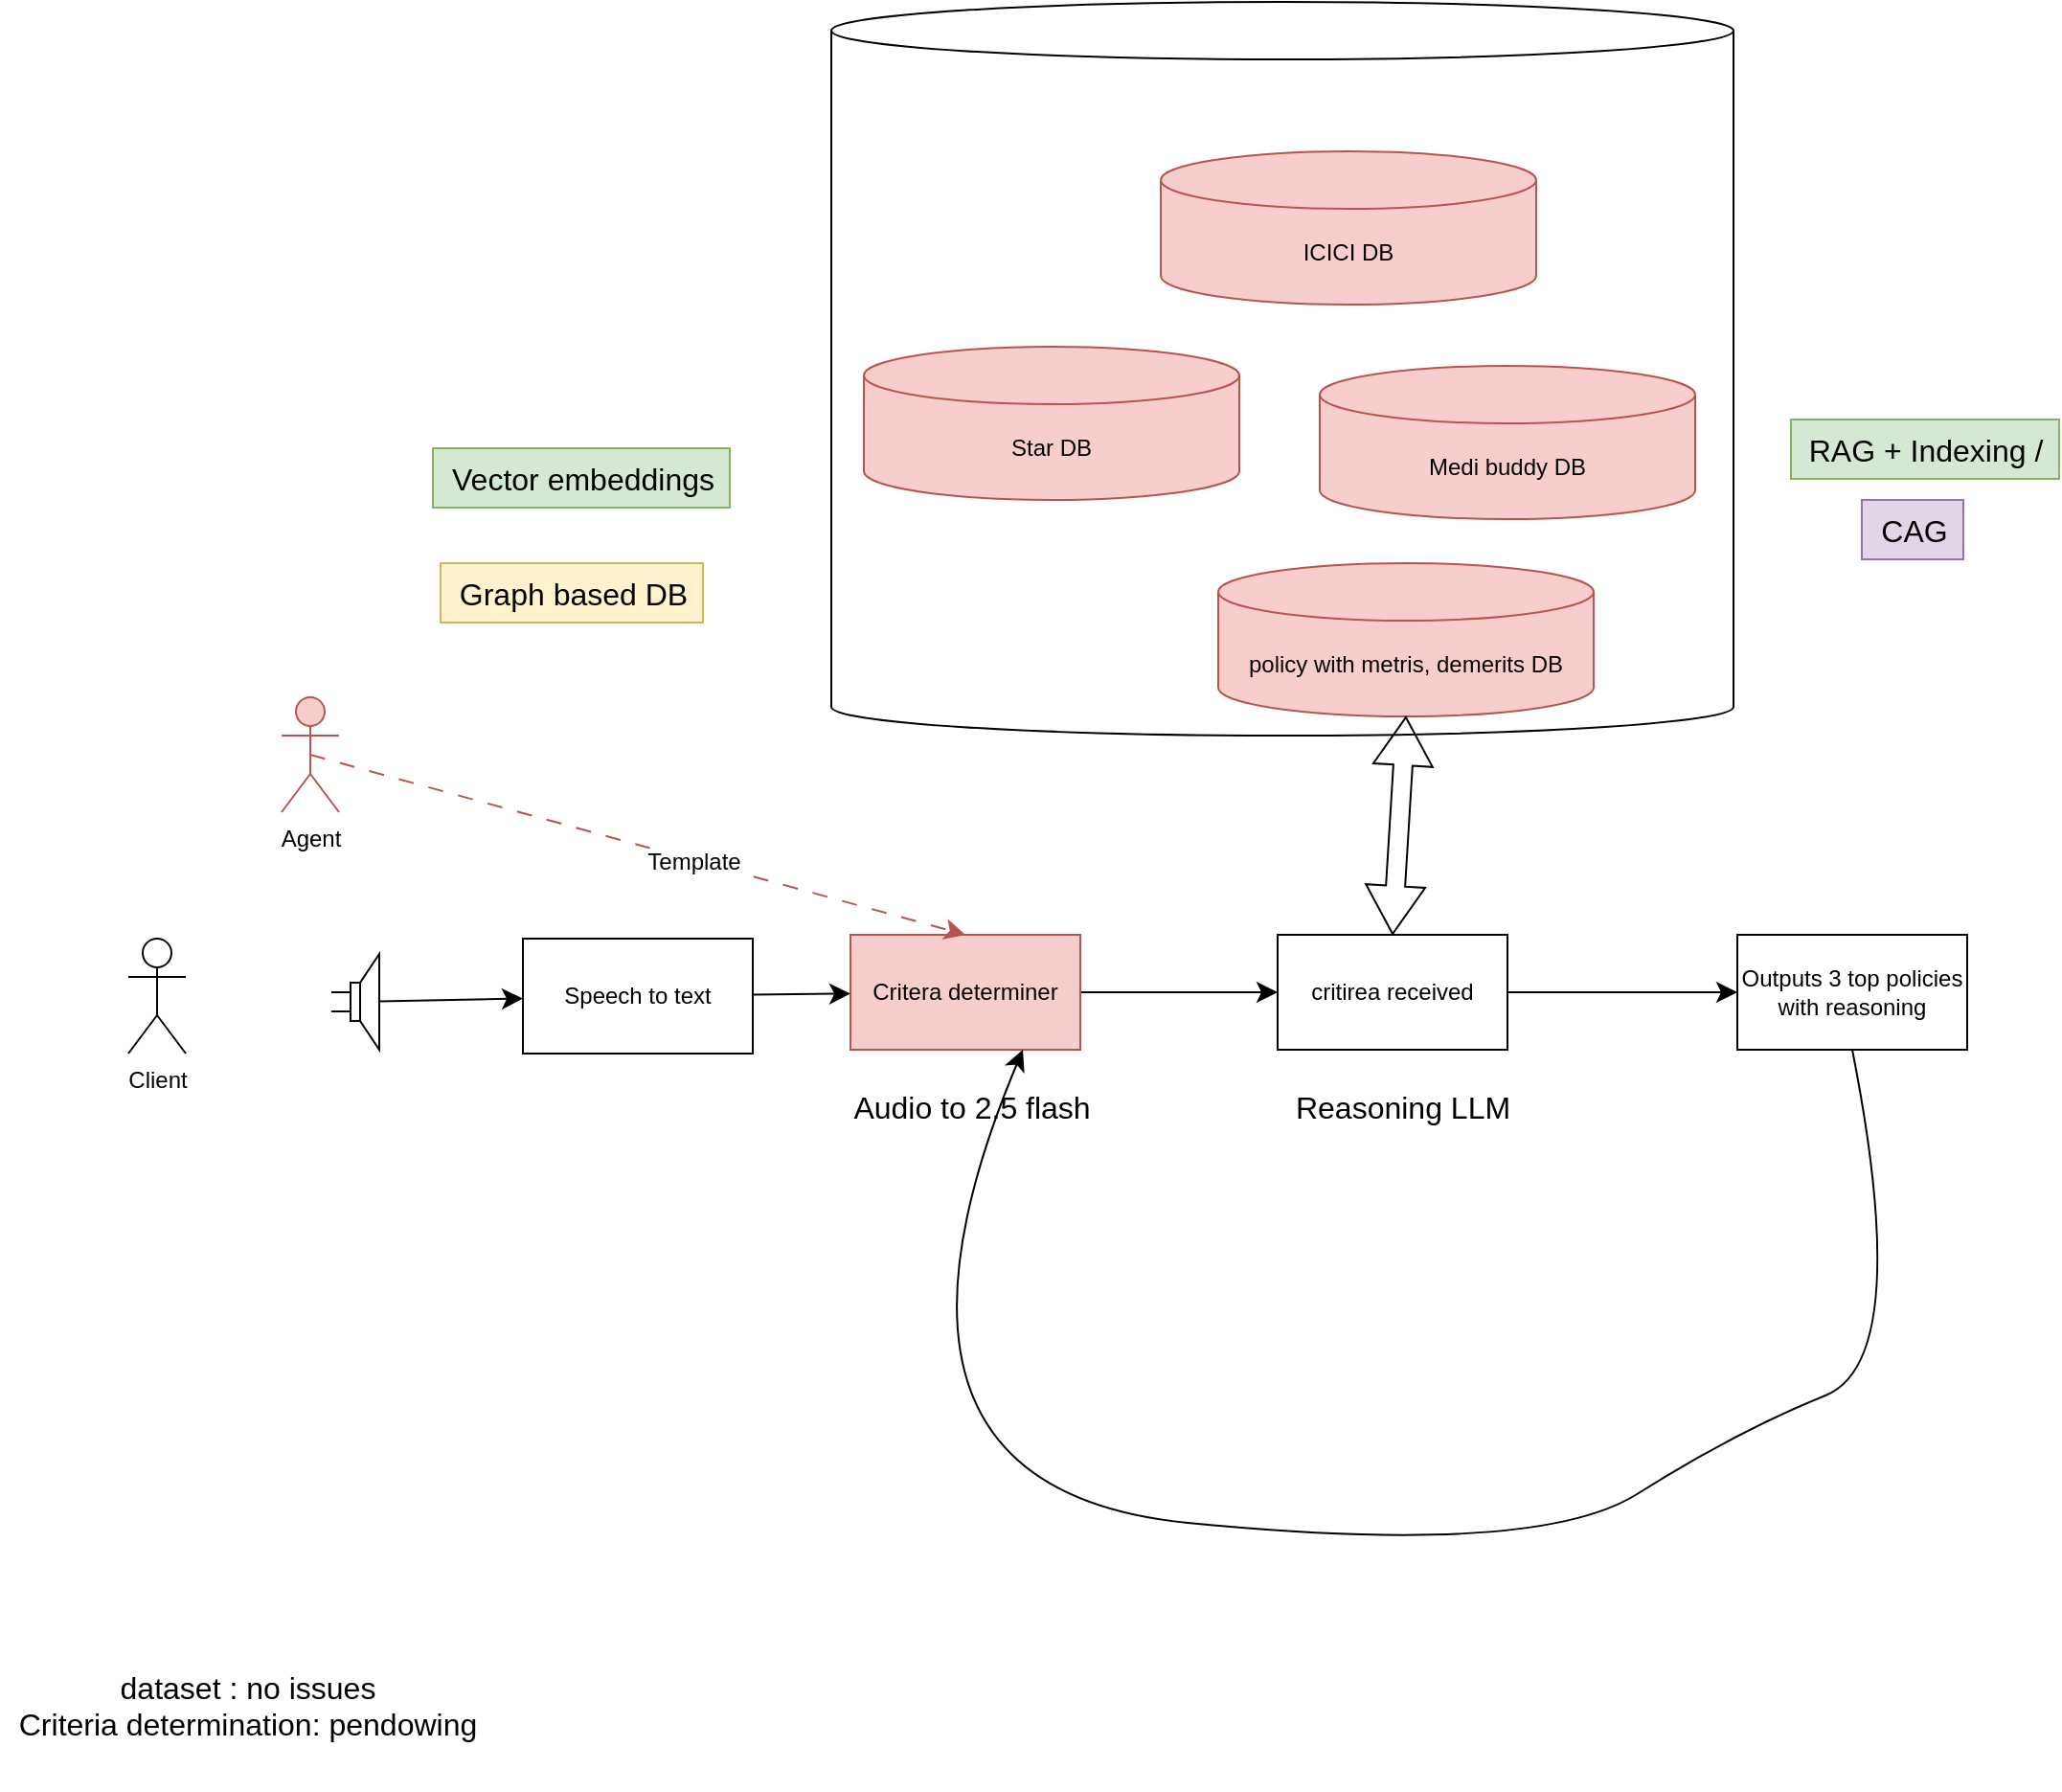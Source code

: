 <mxfile version="27.2.0">
  <diagram name="Page-1" id="w_bXplx7KUwtYPAV5n7N">
    <mxGraphModel dx="2490" dy="1477" grid="0" gridSize="10" guides="1" tooltips="1" connect="1" arrows="1" fold="1" page="0" pageScale="1" pageWidth="1100" pageHeight="850" math="0" shadow="0">
      <root>
        <mxCell id="0" />
        <mxCell id="1" parent="0" />
        <mxCell id="oaeP4SAxHBfVACY-Gt0V-4" style="edgeStyle=none;curved=1;rounded=0;orthogonalLoop=1;jettySize=auto;html=1;entryX=0;entryY=0.5;entryDx=0;entryDy=0;fontSize=12;startSize=8;endSize=8;" edge="1" parent="1" source="Egebd539z2xT7Lu5Jw3A-1" target="oaeP4SAxHBfVACY-Gt0V-1">
          <mxGeometry relative="1" as="geometry" />
        </mxCell>
        <mxCell id="Egebd539z2xT7Lu5Jw3A-1" value="Critera determiner" style="rounded=0;whiteSpace=wrap;html=1;fillColor=#f8cecc;strokeColor=#b85450;" parent="1" vertex="1">
          <mxGeometry x="-109" y="341" width="120" height="60" as="geometry" />
        </mxCell>
        <mxCell id="oaeP4SAxHBfVACY-Gt0V-6" value="" style="edgeStyle=none;curved=1;rounded=0;orthogonalLoop=1;jettySize=auto;html=1;fontSize=12;startSize=8;endSize=8;" edge="1" parent="1" source="oaeP4SAxHBfVACY-Gt0V-1" target="oaeP4SAxHBfVACY-Gt0V-5">
          <mxGeometry relative="1" as="geometry" />
        </mxCell>
        <mxCell id="oaeP4SAxHBfVACY-Gt0V-1" value="critirea received" style="rounded=0;whiteSpace=wrap;html=1;" vertex="1" parent="1">
          <mxGeometry x="114" y="341" width="120" height="60" as="geometry" />
        </mxCell>
        <mxCell id="oaeP4SAxHBfVACY-Gt0V-2" value="policy with metris, demerits DB" style="shape=cylinder3;whiteSpace=wrap;html=1;boundedLbl=1;backgroundOutline=1;size=15;fillColor=#f8cecc;strokeColor=#b85450;" vertex="1" parent="1">
          <mxGeometry x="83" y="147" width="196" height="80" as="geometry" />
        </mxCell>
        <mxCell id="oaeP4SAxHBfVACY-Gt0V-3" value="" style="shape=flexArrow;endArrow=classic;startArrow=classic;html=1;rounded=0;fontSize=12;startSize=8;endSize=8;curved=1;entryX=0.5;entryY=1;entryDx=0;entryDy=0;entryPerimeter=0;exitX=0.5;exitY=0;exitDx=0;exitDy=0;" edge="1" parent="1" source="oaeP4SAxHBfVACY-Gt0V-1" target="oaeP4SAxHBfVACY-Gt0V-2">
          <mxGeometry width="100" height="100" relative="1" as="geometry">
            <mxPoint x="35" y="358" as="sourcePoint" />
            <mxPoint x="135" y="258" as="targetPoint" />
          </mxGeometry>
        </mxCell>
        <mxCell id="oaeP4SAxHBfVACY-Gt0V-5" value="Outputs 3 top policies with reasoning" style="whiteSpace=wrap;html=1;rounded=0;" vertex="1" parent="1">
          <mxGeometry x="354" y="341" width="120" height="60" as="geometry" />
        </mxCell>
        <mxCell id="oaeP4SAxHBfVACY-Gt0V-7" value="Reasoning LLM" style="text;html=1;align=center;verticalAlign=middle;resizable=0;points=[];autosize=1;strokeColor=none;fillColor=none;fontSize=16;" vertex="1" parent="1">
          <mxGeometry x="114" y="415" width="130" height="31" as="geometry" />
        </mxCell>
        <mxCell id="oaeP4SAxHBfVACY-Gt0V-8" value="Audio to 2.5 flash" style="text;html=1;align=center;verticalAlign=middle;resizable=0;points=[];autosize=1;strokeColor=none;fillColor=none;fontSize=16;" vertex="1" parent="1">
          <mxGeometry x="-117" y="415" width="142" height="31" as="geometry" />
        </mxCell>
        <mxCell id="oaeP4SAxHBfVACY-Gt0V-23" value="" style="edgeStyle=none;curved=1;rounded=0;orthogonalLoop=1;jettySize=auto;html=1;fontSize=12;startSize=8;endSize=8;" edge="1" parent="1" source="oaeP4SAxHBfVACY-Gt0V-9" target="oaeP4SAxHBfVACY-Gt0V-21">
          <mxGeometry relative="1" as="geometry" />
        </mxCell>
        <mxCell id="oaeP4SAxHBfVACY-Gt0V-9" value="" style="pointerEvents=1;verticalLabelPosition=bottom;shadow=0;dashed=0;align=center;html=1;verticalAlign=top;shape=mxgraph.electrical.electro-mechanical.loudspeaker;" vertex="1" parent="1">
          <mxGeometry x="-380" y="351" width="25" height="50" as="geometry" />
        </mxCell>
        <mxCell id="oaeP4SAxHBfVACY-Gt0V-11" value="" style="curved=1;endArrow=classic;html=1;rounded=0;fontSize=12;startSize=8;endSize=8;entryX=0.75;entryY=1;entryDx=0;entryDy=0;exitX=0.5;exitY=1;exitDx=0;exitDy=0;" edge="1" parent="1" source="oaeP4SAxHBfVACY-Gt0V-5" target="Egebd539z2xT7Lu5Jw3A-1">
          <mxGeometry width="50" height="50" relative="1" as="geometry">
            <mxPoint x="226.2" y="529" as="sourcePoint" />
            <mxPoint x="-251.0" y="504.6" as="targetPoint" />
            <Array as="points">
              <mxPoint x="446" y="563" />
              <mxPoint x="354" y="600" />
              <mxPoint x="249.2" y="666" />
              <mxPoint x="-115" y="630" />
            </Array>
          </mxGeometry>
        </mxCell>
        <mxCell id="oaeP4SAxHBfVACY-Gt0V-12" value="Agent" style="shape=umlActor;verticalLabelPosition=bottom;verticalAlign=top;html=1;outlineConnect=0;fillColor=#f8cecc;strokeColor=#b85450;" vertex="1" parent="1">
          <mxGeometry x="-406" y="217" width="30" height="60" as="geometry" />
        </mxCell>
        <mxCell id="oaeP4SAxHBfVACY-Gt0V-13" value="Client" style="shape=umlActor;verticalLabelPosition=bottom;verticalAlign=top;html=1;outlineConnect=0;" vertex="1" parent="1">
          <mxGeometry x="-486" y="343" width="30" height="60" as="geometry" />
        </mxCell>
        <mxCell id="oaeP4SAxHBfVACY-Gt0V-22" value="" style="edgeStyle=none;curved=1;rounded=0;orthogonalLoop=1;jettySize=auto;html=1;fontSize=12;startSize=8;endSize=8;" edge="1" parent="1" source="oaeP4SAxHBfVACY-Gt0V-21" target="Egebd539z2xT7Lu5Jw3A-1">
          <mxGeometry relative="1" as="geometry" />
        </mxCell>
        <mxCell id="oaeP4SAxHBfVACY-Gt0V-21" value="Speech to text" style="rounded=0;whiteSpace=wrap;html=1;" vertex="1" parent="1">
          <mxGeometry x="-280" y="343" width="120" height="60" as="geometry" />
        </mxCell>
        <mxCell id="oaeP4SAxHBfVACY-Gt0V-27" value="" style="endArrow=classic;html=1;rounded=0;fontSize=12;startSize=8;endSize=8;curved=1;entryX=0.5;entryY=0;entryDx=0;entryDy=0;exitX=0.5;exitY=0.5;exitDx=0;exitDy=0;exitPerimeter=0;dashed=1;dashPattern=8 8;fillColor=#f8cecc;strokeColor=#b85450;" edge="1" parent="1" source="oaeP4SAxHBfVACY-Gt0V-12" target="Egebd539z2xT7Lu5Jw3A-1">
          <mxGeometry width="50" height="50" relative="1" as="geometry">
            <mxPoint x="-47" y="515" as="sourcePoint" />
            <mxPoint x="3" y="465" as="targetPoint" />
          </mxGeometry>
        </mxCell>
        <mxCell id="oaeP4SAxHBfVACY-Gt0V-28" value="Template" style="edgeLabel;html=1;align=center;verticalAlign=middle;resizable=0;points=[];fontSize=12;" vertex="1" connectable="0" parent="oaeP4SAxHBfVACY-Gt0V-27">
          <mxGeometry x="0.17" y="-1" relative="1" as="geometry">
            <mxPoint as="offset" />
          </mxGeometry>
        </mxCell>
        <mxCell id="oaeP4SAxHBfVACY-Gt0V-29" value="RAG + Indexing /" style="text;html=1;align=center;verticalAlign=middle;resizable=0;points=[];autosize=1;strokeColor=#82b366;fillColor=#d5e8d4;fontSize=16;" vertex="1" parent="1">
          <mxGeometry x="382" y="72" width="140" height="31" as="geometry" />
        </mxCell>
        <mxCell id="oaeP4SAxHBfVACY-Gt0V-30" value="CAG" style="text;html=1;align=center;verticalAlign=middle;resizable=0;points=[];autosize=1;strokeColor=#9673a6;fillColor=#e1d5e7;fontSize=16;" vertex="1" parent="1">
          <mxGeometry x="419" y="114" width="53" height="31" as="geometry" />
        </mxCell>
        <mxCell id="oaeP4SAxHBfVACY-Gt0V-31" value="Graph based DB" style="text;html=1;align=center;verticalAlign=middle;resizable=0;points=[];autosize=1;strokeColor=#d6b656;fillColor=#fff2cc;fontSize=16;" vertex="1" parent="1">
          <mxGeometry x="-323" y="147" width="137" height="31" as="geometry" />
        </mxCell>
        <mxCell id="oaeP4SAxHBfVACY-Gt0V-32" value="Vector embeddings" style="text;html=1;align=center;verticalAlign=middle;resizable=0;points=[];autosize=1;strokeColor=#82b366;fillColor=#d5e8d4;fontSize=16;" vertex="1" parent="1">
          <mxGeometry x="-327" y="87" width="155" height="31" as="geometry" />
        </mxCell>
        <mxCell id="oaeP4SAxHBfVACY-Gt0V-33" value="dataset : no issues&lt;br&gt;Criteria determination: pendowing&lt;div&gt;&lt;br&gt;&lt;/div&gt;" style="text;html=1;align=center;verticalAlign=middle;resizable=0;points=[];autosize=1;strokeColor=none;fillColor=none;fontSize=16;" vertex="1" parent="1">
          <mxGeometry x="-552.5" y="717.5" width="257" height="70" as="geometry" />
        </mxCell>
        <mxCell id="oaeP4SAxHBfVACY-Gt0V-34" value="Medi buddy DB" style="shape=cylinder3;whiteSpace=wrap;html=1;boundedLbl=1;backgroundOutline=1;size=15;fillColor=#f8cecc;strokeColor=#b85450;" vertex="1" parent="1">
          <mxGeometry x="136" y="44" width="196" height="80" as="geometry" />
        </mxCell>
        <mxCell id="oaeP4SAxHBfVACY-Gt0V-35" value="ICICI DB" style="shape=cylinder3;whiteSpace=wrap;html=1;boundedLbl=1;backgroundOutline=1;size=15;fillColor=#f8cecc;strokeColor=#b85450;" vertex="1" parent="1">
          <mxGeometry x="53" y="-68" width="196" height="80" as="geometry" />
        </mxCell>
        <mxCell id="oaeP4SAxHBfVACY-Gt0V-36" value="Star DB" style="shape=cylinder3;whiteSpace=wrap;html=1;boundedLbl=1;backgroundOutline=1;size=15;fillColor=#f8cecc;strokeColor=#b85450;" vertex="1" parent="1">
          <mxGeometry x="-102" y="34" width="196" height="80" as="geometry" />
        </mxCell>
        <mxCell id="oaeP4SAxHBfVACY-Gt0V-37" value="" style="shape=cylinder3;whiteSpace=wrap;html=1;boundedLbl=1;backgroundOutline=1;size=15;fillColor=none;" vertex="1" parent="1">
          <mxGeometry x="-119" y="-146" width="471" height="383" as="geometry" />
        </mxCell>
      </root>
    </mxGraphModel>
  </diagram>
</mxfile>
